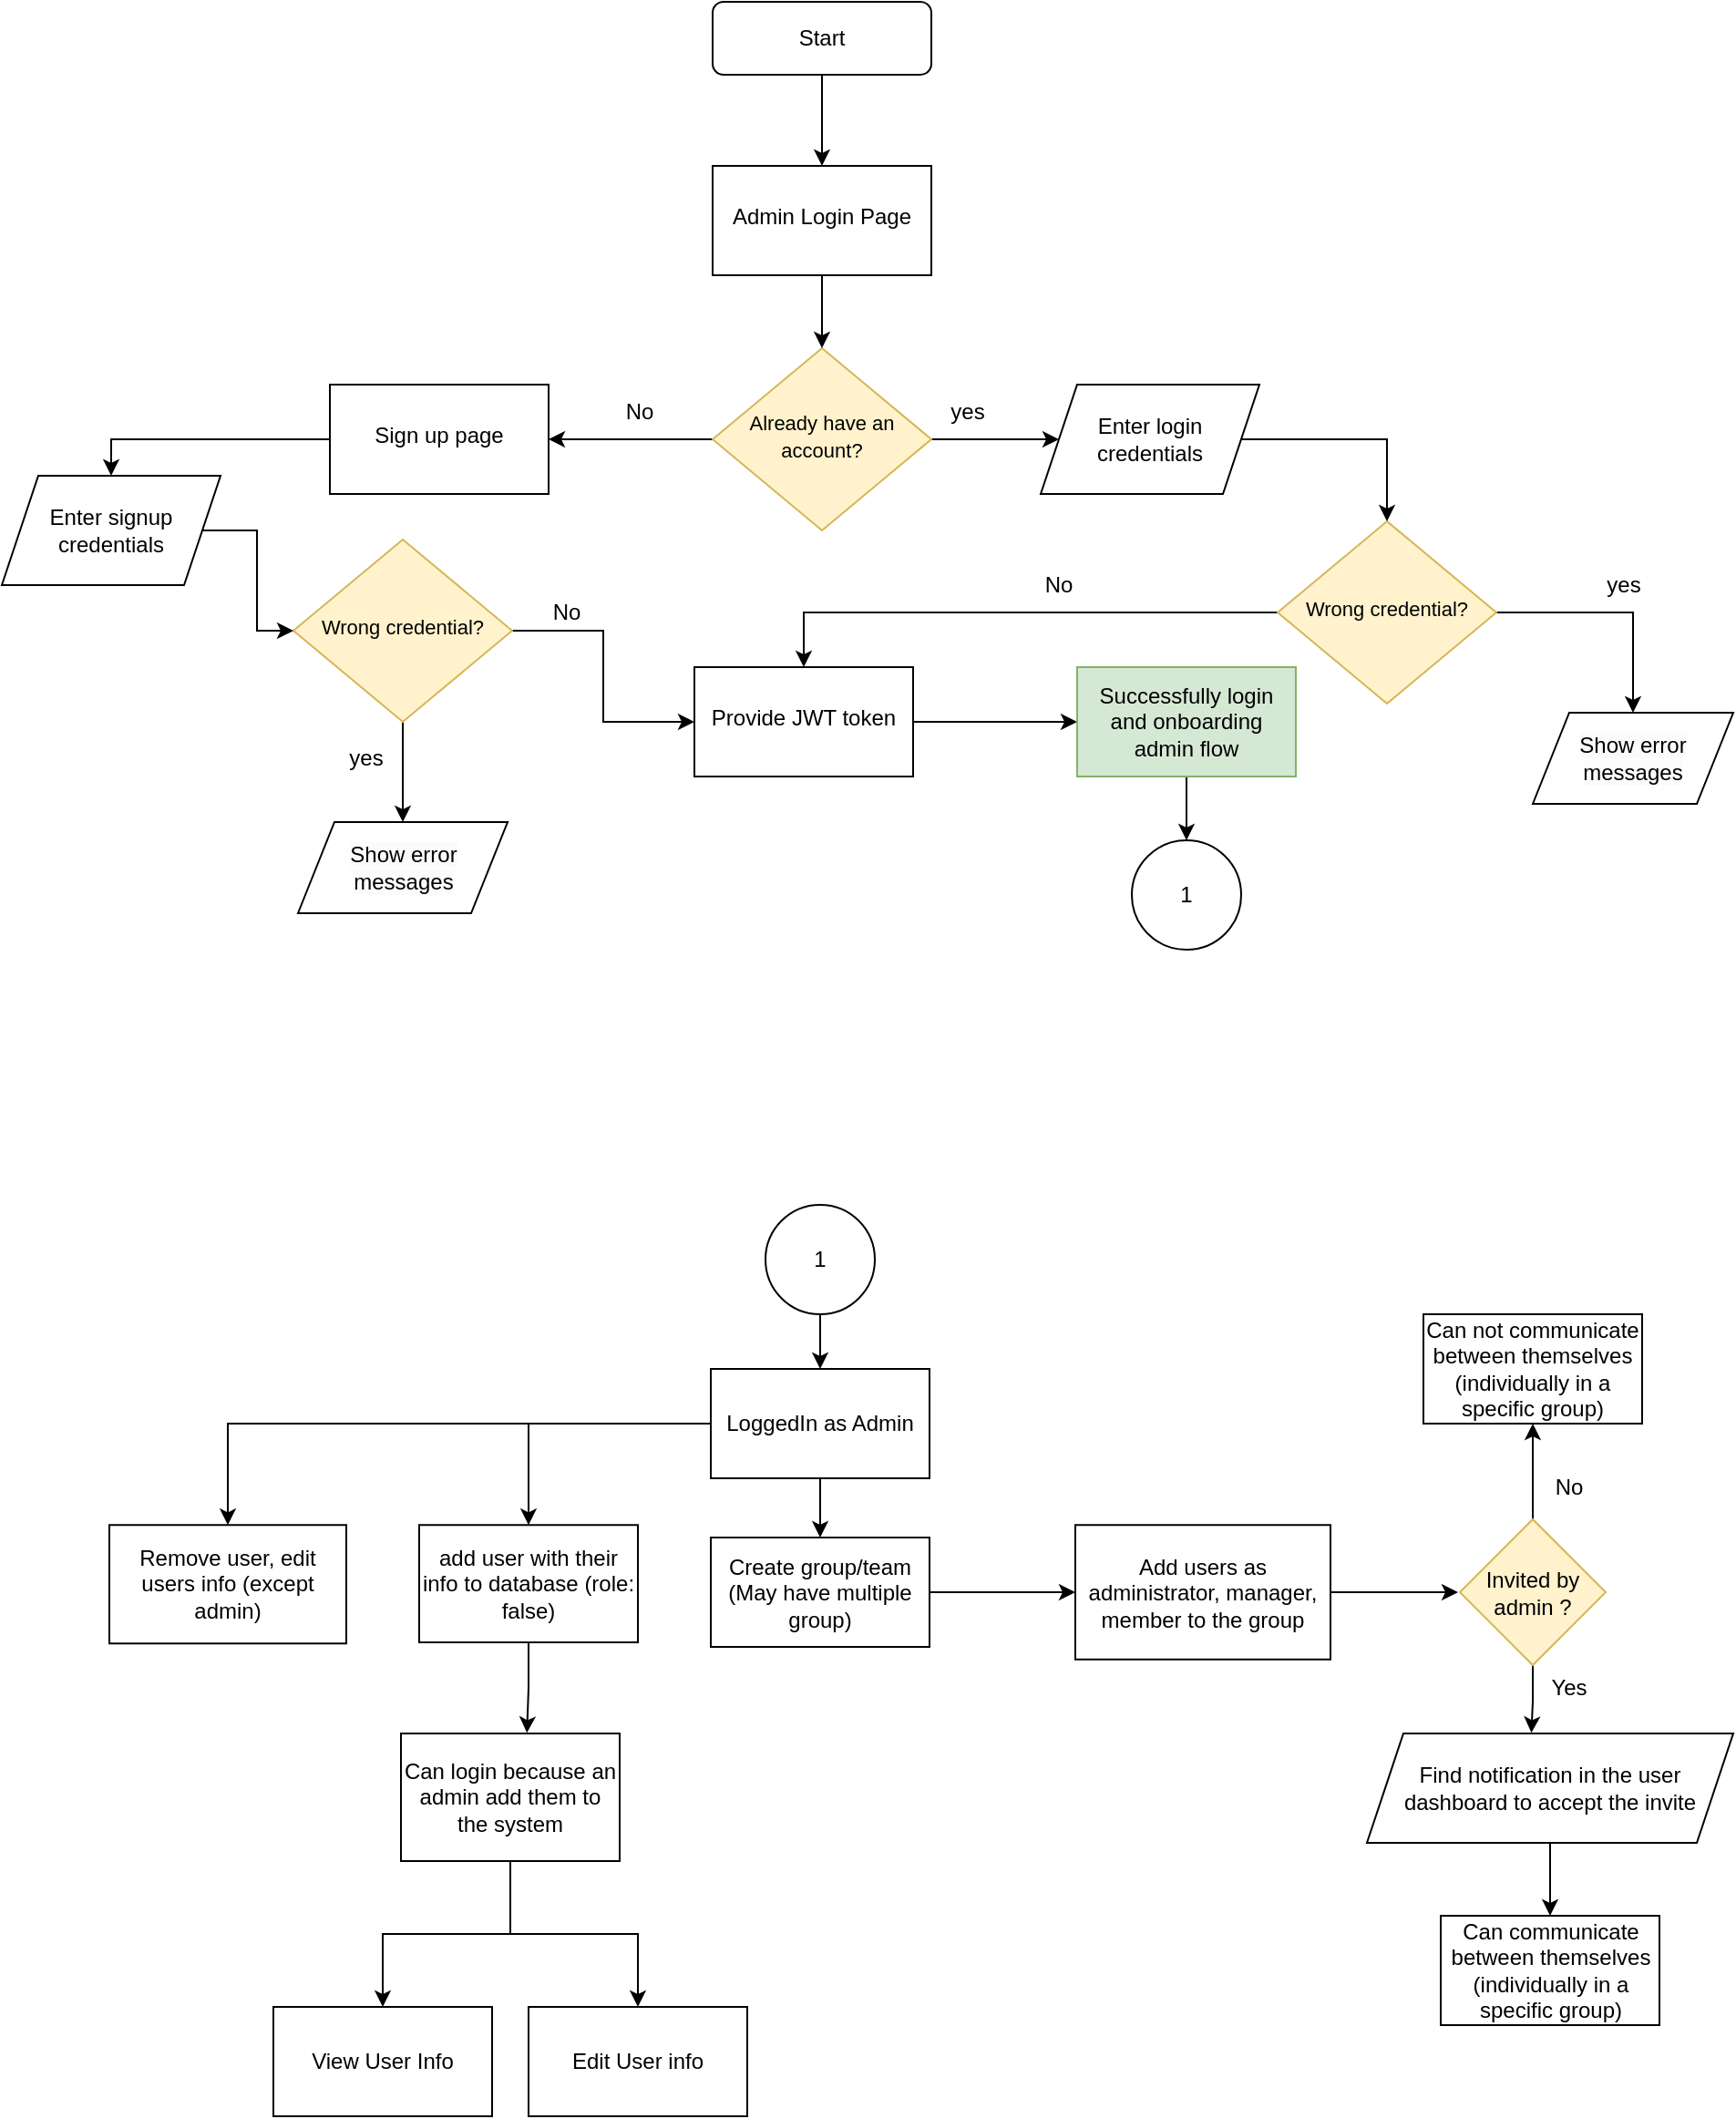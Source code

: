 <mxfile version="21.0.8" type="github">
  <diagram id="C5RBs43oDa-KdzZeNtuy" name="Page-1">
    <mxGraphModel dx="3509" dy="804" grid="1" gridSize="10" guides="1" tooltips="1" connect="1" arrows="1" fold="1" page="1" pageScale="1" pageWidth="2000" pageHeight="2000" math="0" shadow="0">
      <root>
        <mxCell id="WIyWlLk6GJQsqaUBKTNV-0" />
        <mxCell id="WIyWlLk6GJQsqaUBKTNV-1" parent="WIyWlLk6GJQsqaUBKTNV-0" />
        <mxCell id="BaSXGq73hNiP6_gF0Rg8-71" value="" style="edgeStyle=orthogonalEdgeStyle;rounded=0;orthogonalLoop=1;jettySize=auto;html=1;" edge="1" parent="WIyWlLk6GJQsqaUBKTNV-1" source="WIyWlLk6GJQsqaUBKTNV-6" target="BaSXGq73hNiP6_gF0Rg8-70">
          <mxGeometry relative="1" as="geometry" />
        </mxCell>
        <mxCell id="BaSXGq73hNiP6_gF0Rg8-161" style="edgeStyle=orthogonalEdgeStyle;rounded=0;orthogonalLoop=1;jettySize=auto;html=1;entryX=0;entryY=0.5;entryDx=0;entryDy=0;" edge="1" parent="WIyWlLk6GJQsqaUBKTNV-1" source="WIyWlLk6GJQsqaUBKTNV-6" target="BaSXGq73hNiP6_gF0Rg8-238">
          <mxGeometry relative="1" as="geometry">
            <mxPoint x="125" y="280" as="targetPoint" />
          </mxGeometry>
        </mxCell>
        <mxCell id="WIyWlLk6GJQsqaUBKTNV-6" value="&lt;font style=&quot;font-size: 11px;&quot;&gt;Already have an account?&lt;/font&gt;" style="rhombus;whiteSpace=wrap;html=1;shadow=0;fontFamily=Helvetica;fontSize=12;align=center;strokeWidth=1;spacing=6;spacingTop=-4;fillColor=#fff2cc;strokeColor=#d6b656;" parent="WIyWlLk6GJQsqaUBKTNV-1" vertex="1">
          <mxGeometry x="-59" y="230" width="120" height="100" as="geometry" />
        </mxCell>
        <mxCell id="BaSXGq73hNiP6_gF0Rg8-228" style="edgeStyle=orthogonalEdgeStyle;rounded=0;orthogonalLoop=1;jettySize=auto;html=1;entryX=0.5;entryY=0;entryDx=0;entryDy=0;" edge="1" parent="WIyWlLk6GJQsqaUBKTNV-1" source="BaSXGq73hNiP6_gF0Rg8-70" target="BaSXGq73hNiP6_gF0Rg8-226">
          <mxGeometry relative="1" as="geometry" />
        </mxCell>
        <mxCell id="BaSXGq73hNiP6_gF0Rg8-70" value="Sign up page" style="whiteSpace=wrap;html=1;shadow=0;strokeWidth=1;spacing=6;spacingTop=-4;" vertex="1" parent="WIyWlLk6GJQsqaUBKTNV-1">
          <mxGeometry x="-269" y="250" width="120" height="60" as="geometry" />
        </mxCell>
        <mxCell id="BaSXGq73hNiP6_gF0Rg8-73" value="No" style="text;strokeColor=none;align=center;fillColor=none;html=1;verticalAlign=middle;whiteSpace=wrap;rounded=0;" vertex="1" parent="WIyWlLk6GJQsqaUBKTNV-1">
          <mxGeometry x="-129" y="250" width="60" height="30" as="geometry" />
        </mxCell>
        <mxCell id="BaSXGq73hNiP6_gF0Rg8-232" style="edgeStyle=orthogonalEdgeStyle;rounded=0;orthogonalLoop=1;jettySize=auto;html=1;entryX=0;entryY=0.5;entryDx=0;entryDy=0;" edge="1" parent="WIyWlLk6GJQsqaUBKTNV-1" source="BaSXGq73hNiP6_gF0Rg8-79" target="BaSXGq73hNiP6_gF0Rg8-231">
          <mxGeometry relative="1" as="geometry" />
        </mxCell>
        <mxCell id="BaSXGq73hNiP6_gF0Rg8-79" value="Provide JWT token" style="whiteSpace=wrap;html=1;shadow=0;strokeWidth=1;spacing=6;spacingTop=-4;" vertex="1" parent="WIyWlLk6GJQsqaUBKTNV-1">
          <mxGeometry x="-69" y="405" width="120" height="60" as="geometry" />
        </mxCell>
        <mxCell id="BaSXGq73hNiP6_gF0Rg8-83" value="yes" style="text;strokeColor=none;align=center;fillColor=none;html=1;verticalAlign=middle;whiteSpace=wrap;rounded=0;" vertex="1" parent="WIyWlLk6GJQsqaUBKTNV-1">
          <mxGeometry x="-279" y="440" width="60" height="30" as="geometry" />
        </mxCell>
        <mxCell id="BaSXGq73hNiP6_gF0Rg8-90" value="yes" style="text;strokeColor=none;align=center;fillColor=none;html=1;verticalAlign=middle;whiteSpace=wrap;rounded=0;" vertex="1" parent="WIyWlLk6GJQsqaUBKTNV-1">
          <mxGeometry x="411" y="345" width="60" height="30" as="geometry" />
        </mxCell>
        <mxCell id="BaSXGq73hNiP6_gF0Rg8-95" style="edgeStyle=orthogonalEdgeStyle;rounded=0;orthogonalLoop=1;jettySize=auto;html=1;entryX=0;entryY=0.5;entryDx=0;entryDy=0;" edge="1" parent="WIyWlLk6GJQsqaUBKTNV-1" source="BaSXGq73hNiP6_gF0Rg8-91" target="BaSXGq73hNiP6_gF0Rg8-79">
          <mxGeometry relative="1" as="geometry" />
        </mxCell>
        <mxCell id="BaSXGq73hNiP6_gF0Rg8-236" style="edgeStyle=orthogonalEdgeStyle;rounded=0;orthogonalLoop=1;jettySize=auto;html=1;entryX=0.5;entryY=0;entryDx=0;entryDy=0;" edge="1" parent="WIyWlLk6GJQsqaUBKTNV-1" source="BaSXGq73hNiP6_gF0Rg8-91" target="BaSXGq73hNiP6_gF0Rg8-234">
          <mxGeometry relative="1" as="geometry" />
        </mxCell>
        <mxCell id="BaSXGq73hNiP6_gF0Rg8-91" value="&lt;font style=&quot;font-size: 11px;&quot;&gt;Wrong credential?&lt;/font&gt;" style="rhombus;whiteSpace=wrap;html=1;shadow=0;fontFamily=Helvetica;fontSize=12;align=center;strokeWidth=1;spacing=6;spacingTop=-4;fillColor=#fff2cc;strokeColor=#d6b656;" vertex="1" parent="WIyWlLk6GJQsqaUBKTNV-1">
          <mxGeometry x="-289" y="335" width="120" height="100" as="geometry" />
        </mxCell>
        <mxCell id="BaSXGq73hNiP6_gF0Rg8-99" style="edgeStyle=orthogonalEdgeStyle;rounded=0;orthogonalLoop=1;jettySize=auto;html=1;entryX=0.5;entryY=0;entryDx=0;entryDy=0;" edge="1" parent="WIyWlLk6GJQsqaUBKTNV-1" source="BaSXGq73hNiP6_gF0Rg8-96" target="BaSXGq73hNiP6_gF0Rg8-79">
          <mxGeometry relative="1" as="geometry" />
        </mxCell>
        <mxCell id="BaSXGq73hNiP6_gF0Rg8-103" style="edgeStyle=orthogonalEdgeStyle;rounded=0;orthogonalLoop=1;jettySize=auto;html=1;" edge="1" parent="WIyWlLk6GJQsqaUBKTNV-1" source="BaSXGq73hNiP6_gF0Rg8-96" target="BaSXGq73hNiP6_gF0Rg8-237">
          <mxGeometry relative="1" as="geometry">
            <mxPoint x="461" y="405" as="targetPoint" />
          </mxGeometry>
        </mxCell>
        <mxCell id="BaSXGq73hNiP6_gF0Rg8-96" value="&lt;font style=&quot;font-size: 11px;&quot;&gt;Wrong credential?&lt;/font&gt;" style="rhombus;whiteSpace=wrap;html=1;shadow=0;fontFamily=Helvetica;fontSize=12;align=center;strokeWidth=1;spacing=6;spacingTop=-4;fillColor=#fff2cc;strokeColor=#d6b656;" vertex="1" parent="WIyWlLk6GJQsqaUBKTNV-1">
          <mxGeometry x="251" y="325" width="120" height="100" as="geometry" />
        </mxCell>
        <mxCell id="BaSXGq73hNiP6_gF0Rg8-101" value="No" style="text;strokeColor=none;align=center;fillColor=none;html=1;verticalAlign=middle;whiteSpace=wrap;rounded=0;" vertex="1" parent="WIyWlLk6GJQsqaUBKTNV-1">
          <mxGeometry x="101" y="345" width="60" height="30" as="geometry" />
        </mxCell>
        <mxCell id="BaSXGq73hNiP6_gF0Rg8-104" value="yes" style="text;strokeColor=none;align=center;fillColor=none;html=1;verticalAlign=middle;whiteSpace=wrap;rounded=0;" vertex="1" parent="WIyWlLk6GJQsqaUBKTNV-1">
          <mxGeometry x="51" y="250" width="60" height="30" as="geometry" />
        </mxCell>
        <mxCell id="BaSXGq73hNiP6_gF0Rg8-118" value="1" style="ellipse;whiteSpace=wrap;html=1;aspect=fixed;" vertex="1" parent="WIyWlLk6GJQsqaUBKTNV-1">
          <mxGeometry x="171" y="500" width="60" height="60" as="geometry" />
        </mxCell>
        <mxCell id="BaSXGq73hNiP6_gF0Rg8-158" style="edgeStyle=orthogonalEdgeStyle;rounded=0;orthogonalLoop=1;jettySize=auto;html=1;entryX=0.5;entryY=0;entryDx=0;entryDy=0;" edge="1" parent="WIyWlLk6GJQsqaUBKTNV-1" source="BaSXGq73hNiP6_gF0Rg8-154" target="BaSXGq73hNiP6_gF0Rg8-157">
          <mxGeometry relative="1" as="geometry" />
        </mxCell>
        <mxCell id="BaSXGq73hNiP6_gF0Rg8-154" value="Start" style="rounded=1;whiteSpace=wrap;html=1;fontSize=12;glass=0;strokeWidth=1;shadow=0;" vertex="1" parent="WIyWlLk6GJQsqaUBKTNV-1">
          <mxGeometry x="-59" y="40" width="120" height="40" as="geometry" />
        </mxCell>
        <mxCell id="BaSXGq73hNiP6_gF0Rg8-160" style="edgeStyle=orthogonalEdgeStyle;rounded=0;orthogonalLoop=1;jettySize=auto;html=1;entryX=0.5;entryY=0;entryDx=0;entryDy=0;exitX=1;exitY=0.5;exitDx=0;exitDy=0;" edge="1" parent="WIyWlLk6GJQsqaUBKTNV-1" source="BaSXGq73hNiP6_gF0Rg8-238" target="BaSXGq73hNiP6_gF0Rg8-96">
          <mxGeometry relative="1" as="geometry">
            <mxPoint x="245" y="280" as="sourcePoint" />
          </mxGeometry>
        </mxCell>
        <mxCell id="BaSXGq73hNiP6_gF0Rg8-159" style="edgeStyle=orthogonalEdgeStyle;rounded=0;orthogonalLoop=1;jettySize=auto;html=1;entryX=0.5;entryY=0;entryDx=0;entryDy=0;" edge="1" parent="WIyWlLk6GJQsqaUBKTNV-1" source="BaSXGq73hNiP6_gF0Rg8-157" target="WIyWlLk6GJQsqaUBKTNV-6">
          <mxGeometry relative="1" as="geometry" />
        </mxCell>
        <mxCell id="BaSXGq73hNiP6_gF0Rg8-157" value="Admin Login Page" style="whiteSpace=wrap;html=1;shadow=0;strokeWidth=1;spacing=6;spacingTop=-4;" vertex="1" parent="WIyWlLk6GJQsqaUBKTNV-1">
          <mxGeometry x="-59" y="130" width="120" height="60" as="geometry" />
        </mxCell>
        <mxCell id="BaSXGq73hNiP6_gF0Rg8-207" value="" style="edgeStyle=orthogonalEdgeStyle;rounded=0;orthogonalLoop=1;jettySize=auto;html=1;" edge="1" parent="WIyWlLk6GJQsqaUBKTNV-1" source="BaSXGq73hNiP6_gF0Rg8-162" target="BaSXGq73hNiP6_gF0Rg8-206">
          <mxGeometry relative="1" as="geometry" />
        </mxCell>
        <mxCell id="BaSXGq73hNiP6_gF0Rg8-162" value="1" style="ellipse;whiteSpace=wrap;html=1;aspect=fixed;" vertex="1" parent="WIyWlLk6GJQsqaUBKTNV-1">
          <mxGeometry x="-30" y="700" width="60" height="60" as="geometry" />
        </mxCell>
        <mxCell id="BaSXGq73hNiP6_gF0Rg8-214" style="edgeStyle=orthogonalEdgeStyle;rounded=0;orthogonalLoop=1;jettySize=auto;html=1;entryX=0;entryY=0.5;entryDx=0;entryDy=0;" edge="1" parent="WIyWlLk6GJQsqaUBKTNV-1" source="BaSXGq73hNiP6_gF0Rg8-175" target="BaSXGq73hNiP6_gF0Rg8-195">
          <mxGeometry relative="1" as="geometry" />
        </mxCell>
        <mxCell id="BaSXGq73hNiP6_gF0Rg8-175" value="Create group/team (May have multiple group)" style="whiteSpace=wrap;html=1;" vertex="1" parent="WIyWlLk6GJQsqaUBKTNV-1">
          <mxGeometry x="-60" y="882.5" width="120" height="60" as="geometry" />
        </mxCell>
        <mxCell id="BaSXGq73hNiP6_gF0Rg8-202" value="" style="edgeStyle=orthogonalEdgeStyle;rounded=0;orthogonalLoop=1;jettySize=auto;html=1;" edge="1" parent="WIyWlLk6GJQsqaUBKTNV-1" source="BaSXGq73hNiP6_gF0Rg8-182" target="BaSXGq73hNiP6_gF0Rg8-201">
          <mxGeometry relative="1" as="geometry" />
        </mxCell>
        <mxCell id="BaSXGq73hNiP6_gF0Rg8-205" value="" style="edgeStyle=orthogonalEdgeStyle;rounded=0;orthogonalLoop=1;jettySize=auto;html=1;" edge="1" parent="WIyWlLk6GJQsqaUBKTNV-1" source="BaSXGq73hNiP6_gF0Rg8-182" target="BaSXGq73hNiP6_gF0Rg8-204">
          <mxGeometry relative="1" as="geometry" />
        </mxCell>
        <mxCell id="BaSXGq73hNiP6_gF0Rg8-182" value="Can login because an admin add them to the system" style="whiteSpace=wrap;html=1;" vertex="1" parent="WIyWlLk6GJQsqaUBKTNV-1">
          <mxGeometry x="-230" y="990" width="120" height="70" as="geometry" />
        </mxCell>
        <mxCell id="BaSXGq73hNiP6_gF0Rg8-185" value="Can not communicate between themselves (individually in a specific group)" style="whiteSpace=wrap;html=1;" vertex="1" parent="WIyWlLk6GJQsqaUBKTNV-1">
          <mxGeometry x="331" y="760" width="120" height="60" as="geometry" />
        </mxCell>
        <mxCell id="BaSXGq73hNiP6_gF0Rg8-255" style="edgeStyle=orthogonalEdgeStyle;rounded=0;orthogonalLoop=1;jettySize=auto;html=1;" edge="1" parent="WIyWlLk6GJQsqaUBKTNV-1" source="BaSXGq73hNiP6_gF0Rg8-195">
          <mxGeometry relative="1" as="geometry">
            <mxPoint x="350" y="912.505" as="targetPoint" />
          </mxGeometry>
        </mxCell>
        <mxCell id="BaSXGq73hNiP6_gF0Rg8-195" value="Add users as administrator, manager, member to the group" style="whiteSpace=wrap;html=1;" vertex="1" parent="WIyWlLk6GJQsqaUBKTNV-1">
          <mxGeometry x="140" y="875.63" width="140" height="73.75" as="geometry" />
        </mxCell>
        <mxCell id="BaSXGq73hNiP6_gF0Rg8-200" value="Remove user, edit users info (except admin)" style="whiteSpace=wrap;html=1;" vertex="1" parent="WIyWlLk6GJQsqaUBKTNV-1">
          <mxGeometry x="-390" y="875.63" width="130" height="65" as="geometry" />
        </mxCell>
        <mxCell id="BaSXGq73hNiP6_gF0Rg8-201" value="View User Info" style="whiteSpace=wrap;html=1;" vertex="1" parent="WIyWlLk6GJQsqaUBKTNV-1">
          <mxGeometry x="-300" y="1140" width="120" height="60" as="geometry" />
        </mxCell>
        <mxCell id="BaSXGq73hNiP6_gF0Rg8-204" value="Edit User info" style="whiteSpace=wrap;html=1;" vertex="1" parent="WIyWlLk6GJQsqaUBKTNV-1">
          <mxGeometry x="-160" y="1140" width="120" height="60" as="geometry" />
        </mxCell>
        <mxCell id="BaSXGq73hNiP6_gF0Rg8-208" style="edgeStyle=orthogonalEdgeStyle;rounded=0;orthogonalLoop=1;jettySize=auto;html=1;entryX=0.5;entryY=0;entryDx=0;entryDy=0;" edge="1" parent="WIyWlLk6GJQsqaUBKTNV-1" source="BaSXGq73hNiP6_gF0Rg8-206" target="BaSXGq73hNiP6_gF0Rg8-175">
          <mxGeometry relative="1" as="geometry" />
        </mxCell>
        <mxCell id="BaSXGq73hNiP6_gF0Rg8-209" style="edgeStyle=orthogonalEdgeStyle;rounded=0;orthogonalLoop=1;jettySize=auto;html=1;entryX=0.5;entryY=0;entryDx=0;entryDy=0;" edge="1" parent="WIyWlLk6GJQsqaUBKTNV-1" source="BaSXGq73hNiP6_gF0Rg8-206" target="BaSXGq73hNiP6_gF0Rg8-200">
          <mxGeometry relative="1" as="geometry" />
        </mxCell>
        <mxCell id="BaSXGq73hNiP6_gF0Rg8-219" style="edgeStyle=orthogonalEdgeStyle;rounded=0;orthogonalLoop=1;jettySize=auto;html=1;" edge="1" parent="WIyWlLk6GJQsqaUBKTNV-1" source="BaSXGq73hNiP6_gF0Rg8-206" target="BaSXGq73hNiP6_gF0Rg8-217">
          <mxGeometry relative="1" as="geometry" />
        </mxCell>
        <mxCell id="BaSXGq73hNiP6_gF0Rg8-206" value="LoggedIn as Admin" style="whiteSpace=wrap;html=1;" vertex="1" parent="WIyWlLk6GJQsqaUBKTNV-1">
          <mxGeometry x="-60" y="790" width="120" height="60" as="geometry" />
        </mxCell>
        <mxCell id="BaSXGq73hNiP6_gF0Rg8-223" style="edgeStyle=orthogonalEdgeStyle;rounded=0;orthogonalLoop=1;jettySize=auto;html=1;entryX=0.576;entryY=-0.005;entryDx=0;entryDy=0;entryPerimeter=0;" edge="1" parent="WIyWlLk6GJQsqaUBKTNV-1" source="BaSXGq73hNiP6_gF0Rg8-217" target="BaSXGq73hNiP6_gF0Rg8-182">
          <mxGeometry relative="1" as="geometry" />
        </mxCell>
        <mxCell id="BaSXGq73hNiP6_gF0Rg8-217" value="add user with their info to database (role: false)" style="whiteSpace=wrap;html=1;" vertex="1" parent="WIyWlLk6GJQsqaUBKTNV-1">
          <mxGeometry x="-220" y="875.63" width="120" height="64.37" as="geometry" />
        </mxCell>
        <mxCell id="BaSXGq73hNiP6_gF0Rg8-253" style="edgeStyle=orthogonalEdgeStyle;rounded=0;orthogonalLoop=1;jettySize=auto;html=1;entryX=0.5;entryY=0;entryDx=0;entryDy=0;" edge="1" parent="WIyWlLk6GJQsqaUBKTNV-1" source="BaSXGq73hNiP6_gF0Rg8-224" target="BaSXGq73hNiP6_gF0Rg8-250">
          <mxGeometry relative="1" as="geometry" />
        </mxCell>
        <mxCell id="BaSXGq73hNiP6_gF0Rg8-224" value="Find notification in the user dashboard to accept the invite" style="shape=parallelogram;perimeter=parallelogramPerimeter;whiteSpace=wrap;html=1;fixedSize=1;" vertex="1" parent="WIyWlLk6GJQsqaUBKTNV-1">
          <mxGeometry x="300" y="990" width="201" height="60" as="geometry" />
        </mxCell>
        <mxCell id="BaSXGq73hNiP6_gF0Rg8-229" style="edgeStyle=orthogonalEdgeStyle;rounded=0;orthogonalLoop=1;jettySize=auto;html=1;entryX=0;entryY=0.5;entryDx=0;entryDy=0;" edge="1" parent="WIyWlLk6GJQsqaUBKTNV-1" source="BaSXGq73hNiP6_gF0Rg8-226" target="BaSXGq73hNiP6_gF0Rg8-91">
          <mxGeometry relative="1" as="geometry" />
        </mxCell>
        <mxCell id="BaSXGq73hNiP6_gF0Rg8-226" value="Enter signup credentials" style="shape=parallelogram;perimeter=parallelogramPerimeter;whiteSpace=wrap;html=1;fixedSize=1;" vertex="1" parent="WIyWlLk6GJQsqaUBKTNV-1">
          <mxGeometry x="-449" y="300" width="120" height="60" as="geometry" />
        </mxCell>
        <mxCell id="BaSXGq73hNiP6_gF0Rg8-230" value="No" style="text;strokeColor=none;align=center;fillColor=none;html=1;verticalAlign=middle;whiteSpace=wrap;rounded=0;" vertex="1" parent="WIyWlLk6GJQsqaUBKTNV-1">
          <mxGeometry x="-169" y="360" width="60" height="30" as="geometry" />
        </mxCell>
        <mxCell id="BaSXGq73hNiP6_gF0Rg8-233" style="edgeStyle=orthogonalEdgeStyle;rounded=0;orthogonalLoop=1;jettySize=auto;html=1;entryX=0.5;entryY=0;entryDx=0;entryDy=0;" edge="1" parent="WIyWlLk6GJQsqaUBKTNV-1" source="BaSXGq73hNiP6_gF0Rg8-231" target="BaSXGq73hNiP6_gF0Rg8-118">
          <mxGeometry relative="1" as="geometry" />
        </mxCell>
        <mxCell id="BaSXGq73hNiP6_gF0Rg8-231" value="Successfully login and onboarding admin flow" style="rounded=0;whiteSpace=wrap;html=1;fillColor=#d5e8d4;strokeColor=#82b366;" vertex="1" parent="WIyWlLk6GJQsqaUBKTNV-1">
          <mxGeometry x="141" y="405" width="120" height="60" as="geometry" />
        </mxCell>
        <mxCell id="BaSXGq73hNiP6_gF0Rg8-234" value="&lt;span style=&quot;color: rgb(0, 0, 0); font-family: Helvetica; font-size: 12px; font-style: normal; font-variant-ligatures: normal; font-variant-caps: normal; font-weight: 400; letter-spacing: normal; orphans: 2; text-align: center; text-indent: 0px; text-transform: none; widows: 2; word-spacing: 0px; -webkit-text-stroke-width: 0px; background-color: rgb(251, 251, 251); text-decoration-thickness: initial; text-decoration-style: initial; text-decoration-color: initial; float: none; display: inline !important;&quot;&gt;Show error &lt;br&gt;messages&lt;/span&gt;" style="shape=parallelogram;perimeter=parallelogramPerimeter;whiteSpace=wrap;html=1;fixedSize=1;" vertex="1" parent="WIyWlLk6GJQsqaUBKTNV-1">
          <mxGeometry x="-286.5" y="490" width="115" height="50" as="geometry" />
        </mxCell>
        <mxCell id="BaSXGq73hNiP6_gF0Rg8-237" value="&lt;span style=&quot;color: rgb(0, 0, 0); font-family: Helvetica; font-size: 12px; font-style: normal; font-variant-ligatures: normal; font-variant-caps: normal; font-weight: 400; letter-spacing: normal; orphans: 2; text-align: center; text-indent: 0px; text-transform: none; widows: 2; word-spacing: 0px; -webkit-text-stroke-width: 0px; background-color: rgb(251, 251, 251); text-decoration-thickness: initial; text-decoration-style: initial; text-decoration-color: initial; float: none; display: inline !important;&quot;&gt;Show error &lt;br&gt;messages&lt;/span&gt;" style="shape=parallelogram;perimeter=parallelogramPerimeter;whiteSpace=wrap;html=1;fixedSize=1;" vertex="1" parent="WIyWlLk6GJQsqaUBKTNV-1">
          <mxGeometry x="391" y="430" width="110" height="50" as="geometry" />
        </mxCell>
        <mxCell id="BaSXGq73hNiP6_gF0Rg8-238" value="Enter login credentials" style="shape=parallelogram;perimeter=parallelogramPerimeter;whiteSpace=wrap;html=1;fixedSize=1;" vertex="1" parent="WIyWlLk6GJQsqaUBKTNV-1">
          <mxGeometry x="121" y="250" width="120" height="60" as="geometry" />
        </mxCell>
        <mxCell id="BaSXGq73hNiP6_gF0Rg8-247" style="edgeStyle=orthogonalEdgeStyle;rounded=0;orthogonalLoop=1;jettySize=auto;html=1;entryX=0.5;entryY=1;entryDx=0;entryDy=0;" edge="1" parent="WIyWlLk6GJQsqaUBKTNV-1" source="BaSXGq73hNiP6_gF0Rg8-242" target="BaSXGq73hNiP6_gF0Rg8-185">
          <mxGeometry relative="1" as="geometry" />
        </mxCell>
        <mxCell id="BaSXGq73hNiP6_gF0Rg8-249" style="edgeStyle=orthogonalEdgeStyle;rounded=0;orthogonalLoop=1;jettySize=auto;html=1;entryX=0.449;entryY=-0.006;entryDx=0;entryDy=0;entryPerimeter=0;" edge="1" parent="WIyWlLk6GJQsqaUBKTNV-1" source="BaSXGq73hNiP6_gF0Rg8-242" target="BaSXGq73hNiP6_gF0Rg8-224">
          <mxGeometry relative="1" as="geometry" />
        </mxCell>
        <mxCell id="BaSXGq73hNiP6_gF0Rg8-242" value="Invited by admin ?" style="rhombus;whiteSpace=wrap;html=1;fillColor=#fff2cc;strokeColor=#d6b656;" vertex="1" parent="WIyWlLk6GJQsqaUBKTNV-1">
          <mxGeometry x="351" y="872.505" width="80" height="80" as="geometry" />
        </mxCell>
        <mxCell id="BaSXGq73hNiP6_gF0Rg8-244" value="Yes" style="text;strokeColor=none;align=center;fillColor=none;html=1;verticalAlign=middle;whiteSpace=wrap;rounded=0;" vertex="1" parent="WIyWlLk6GJQsqaUBKTNV-1">
          <mxGeometry x="381" y="949.99" width="60" height="30" as="geometry" />
        </mxCell>
        <mxCell id="BaSXGq73hNiP6_gF0Rg8-245" value="No" style="text;strokeColor=none;align=center;fillColor=none;html=1;verticalAlign=middle;whiteSpace=wrap;rounded=0;" vertex="1" parent="WIyWlLk6GJQsqaUBKTNV-1">
          <mxGeometry x="381" y="839.99" width="60" height="30" as="geometry" />
        </mxCell>
        <mxCell id="BaSXGq73hNiP6_gF0Rg8-250" value="Can communicate between themselves (individually in a specific group)" style="whiteSpace=wrap;html=1;" vertex="1" parent="WIyWlLk6GJQsqaUBKTNV-1">
          <mxGeometry x="340.5" y="1090" width="120" height="60" as="geometry" />
        </mxCell>
      </root>
    </mxGraphModel>
  </diagram>
</mxfile>
